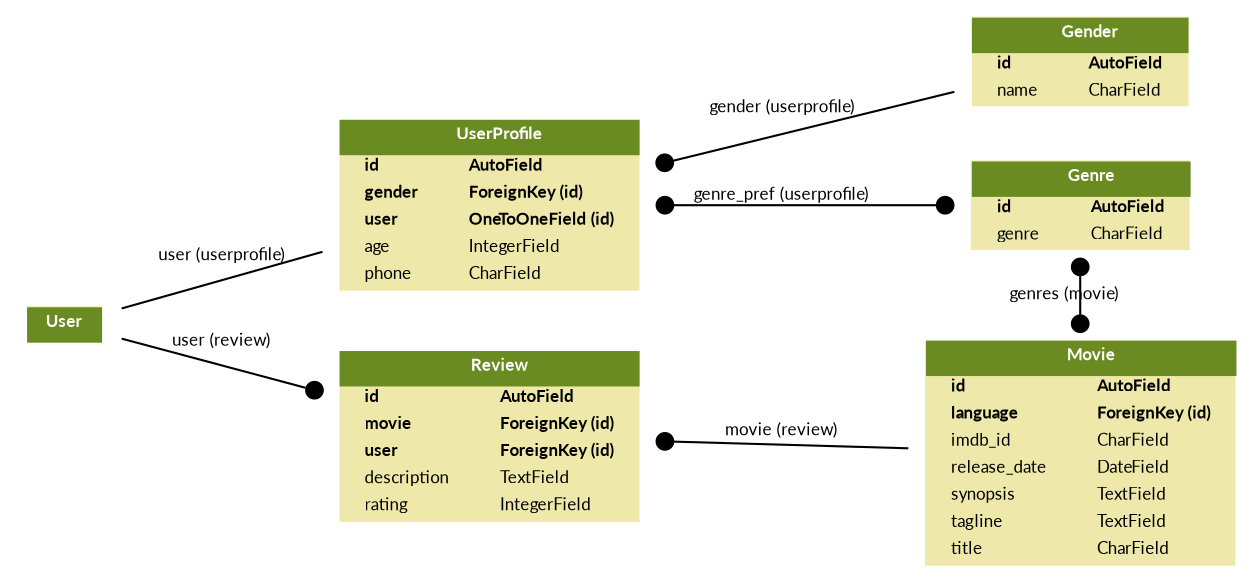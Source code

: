 digraph model_graph {
  // Dotfile by Django-Extensions graph_models
  // Created: 2018-04-03 17:12
  // Cli Options: booking_system -I Movie,User,Review,Genre,UserProfile,Gender
  rankdir = "LR";

  fontname = "Lato"
  fontsize = 8
  splines  = true

  node [
    fontname = "Lato"
    fontsize = 8
    shape = "plaintext"
  ]

  edge [
    fontname = "Lato"
    fontsize = 8
  ]

  // Labels


  booking_system_models_UserProfile [label=<
    <TABLE BGCOLOR="palegoldenrod" BORDER="0" CELLBORDER="0" CELLSPACING="0">
    <TR><TD COLSPAN="2" CELLPADDING="4" ALIGN="CENTER" BGCOLOR="olivedrab4">
    <FONT FACE="Lato Bold" COLOR="white">
    UserProfile
    </FONT></TD></TR>
  
    <TR><TD ALIGN="LEFT" BORDER="0">
    <FONT FACE="Lato Bold">id</FONT>
    </TD><TD ALIGN="LEFT">
    <FONT FACE="Lato Bold">AutoField</FONT>
    </TD></TR>
  
    <TR><TD ALIGN="LEFT" BORDER="0">
    <FONT FACE="Lato Bold">gender</FONT>
    </TD><TD ALIGN="LEFT">
    <FONT FACE="Lato Bold">ForeignKey (id)</FONT>
    </TD></TR>
  
    <TR><TD ALIGN="LEFT" BORDER="0">
    <FONT FACE="Lato Bold">user</FONT>
    </TD><TD ALIGN="LEFT">
    <FONT FACE="Lato Bold">OneToOneField (id)</FONT>
    </TD></TR>
  
    <TR><TD ALIGN="LEFT" BORDER="0">
    <FONT FACE="Lato ">age</FONT>
    </TD><TD ALIGN="LEFT">
    <FONT FACE="Lato ">IntegerField</FONT>
    </TD></TR>
  
    <TR><TD ALIGN="LEFT" BORDER="0">
    <FONT FACE="Lato ">phone</FONT>
    </TD><TD ALIGN="LEFT">
    <FONT FACE="Lato ">CharField</FONT>
    </TD></TR>
  
    </TABLE>
    >]
    { 
        rank = same;

  booking_system_models_Gender [label=<
    <TABLE BGCOLOR="palegoldenrod" BORDER="0" CELLBORDER="0" CELLSPACING="0">
    <TR><TD COLSPAN="2" CELLPADDING="4" ALIGN="CENTER" BGCOLOR="olivedrab4">
    <FONT FACE="Lato Bold" COLOR="white">
    Gender
    </FONT></TD></TR>
  
    <TR><TD ALIGN="LEFT" BORDER="0">
    <FONT FACE="Lato Bold">id</FONT>
    </TD><TD ALIGN="LEFT">
    <FONT FACE="Lato Bold">AutoField</FONT>
    </TD></TR>
  
    <TR><TD ALIGN="LEFT" BORDER="0">
    <FONT FACE="Lato ">name</FONT>
    </TD><TD ALIGN="LEFT">
    <FONT FACE="Lato ">CharField</FONT>
    </TD></TR>
  
    </TABLE>
    >]

  booking_system_models_Genre [label=<
    <TABLE BGCOLOR="palegoldenrod" BORDER="0" CELLBORDER="0" CELLSPACING="0">
    <TR><TD COLSPAN="2" CELLPADDING="4" ALIGN="CENTER" BGCOLOR="olivedrab4">
    <FONT FACE="Lato Bold" COLOR="white">
    Genre
    </FONT></TD></TR>
  
    <TR><TD ALIGN="LEFT" BORDER="0">
    <FONT FACE="Lato Bold">id</FONT>
    </TD><TD ALIGN="LEFT">
    <FONT FACE="Lato Bold">AutoField</FONT>
    </TD></TR>
  
    <TR><TD ALIGN="LEFT" BORDER="0">
    <FONT FACE="Lato ">genre</FONT>
    </TD><TD ALIGN="LEFT">
    <FONT FACE="Lato ">CharField</FONT>
    </TD></TR>
  
    </TABLE>
    >]


  booking_system_models_Movie [label=<
    <TABLE BGCOLOR="palegoldenrod" BORDER="0" CELLBORDER="0" CELLSPACING="0">
    <TR><TD COLSPAN="2" CELLPADDING="4" ALIGN="CENTER" BGCOLOR="olivedrab4">
    <FONT FACE="Lato Bold" COLOR="white">
    Movie
    </FONT></TD></TR>
  
    <TR><TD ALIGN="LEFT" BORDER="0">
    <FONT FACE="Lato Bold">id</FONT>
    </TD><TD ALIGN="LEFT">
    <FONT FACE="Lato Bold">AutoField</FONT>
    </TD></TR>
  
    <TR><TD ALIGN="LEFT" BORDER="0">
    <FONT FACE="Lato Bold">language</FONT>
    </TD><TD ALIGN="LEFT">
    <FONT FACE="Lato Bold">ForeignKey (id)</FONT>
    </TD></TR>
  
    <TR><TD ALIGN="LEFT" BORDER="0">
    <FONT FACE="Lato ">imdb_id</FONT>
    </TD><TD ALIGN="LEFT">
    <FONT FACE="Lato ">CharField</FONT>
    </TD></TR>
  
    <TR><TD ALIGN="LEFT" BORDER="0">
    <FONT FACE="Lato ">release_date</FONT>
    </TD><TD ALIGN="LEFT">
    <FONT FACE="Lato ">DateField</FONT>
    </TD></TR>
  
    <TR><TD ALIGN="LEFT" BORDER="0">
    <FONT FACE="Lato ">synopsis</FONT>
    </TD><TD ALIGN="LEFT">
    <FONT FACE="Lato ">TextField</FONT>
    </TD></TR>
  
    <TR><TD ALIGN="LEFT" BORDER="0">
    <FONT FACE="Lato ">tagline</FONT>
    </TD><TD ALIGN="LEFT">
    <FONT FACE="Lato ">TextField</FONT>
    </TD></TR>
  
    <TR><TD ALIGN="LEFT" BORDER="0">
    <FONT FACE="Lato ">title</FONT>
    </TD><TD ALIGN="LEFT">
    <FONT FACE="Lato ">CharField</FONT>
    </TD></TR>
  
    </TABLE>
    >]
}

  booking_system_models_Review [label=<
    <TABLE BGCOLOR="palegoldenrod" BORDER="0" CELLBORDER="0" CELLSPACING="0">
    <TR><TD COLSPAN="2" CELLPADDING="4" ALIGN="CENTER" BGCOLOR="olivedrab4">
    <FONT FACE="Lato Bold" COLOR="white">
    Review
    </FONT></TD></TR>
  
    <TR><TD ALIGN="LEFT" BORDER="0">
    <FONT FACE="Lato Bold">id</FONT>
    </TD><TD ALIGN="LEFT">
    <FONT FACE="Lato Bold">AutoField</FONT>
    </TD></TR>
  
    <TR><TD ALIGN="LEFT" BORDER="0">
    <FONT FACE="Lato Bold">movie</FONT>
    </TD><TD ALIGN="LEFT">
    <FONT FACE="Lato Bold">ForeignKey (id)</FONT>
    </TD></TR>
  
    <TR><TD ALIGN="LEFT" BORDER="0">
    <FONT FACE="Lato Bold">user</FONT>
    </TD><TD ALIGN="LEFT">
    <FONT FACE="Lato Bold">ForeignKey (id)</FONT>
    </TD></TR>
  
    <TR><TD ALIGN="LEFT" BORDER="0">
    <FONT FACE="Lato ">description</FONT>
    </TD><TD ALIGN="LEFT">
    <FONT FACE="Lato ">TextField</FONT>
    </TD></TR>
  
    <TR><TD ALIGN="LEFT" BORDER="0">
    <FONT FACE="Lato ">rating</FONT>
    </TD><TD ALIGN="LEFT">
    <FONT FACE="Lato ">IntegerField</FONT>
    </TD></TR>
  
    </TABLE>
    >]




  // Relations
  django_contrib_auth_models_User [label=<
  <TABLE BGCOLOR="palegoldenrod" BORDER="0" CELLBORDER="0" CELLSPACING="0">
  <TR><TD COLSPAN="2" CELLPADDING="4" ALIGN="CENTER" BGCOLOR="olivedrab4">
  <FONT FACE="Lato Bold" COLOR="white">User</FONT>
  </TD></TR>
  </TABLE>
  >]

  booking_system_models_UserProfile -> booking_system_models_Gender
  [label="gender (userprofile)"] [arrowhead=none, arrowtail=dot, dir=both];

  booking_system_models_UserProfile -> booking_system_models_Genre
  [label="genre_pref (userprofile)"] [arrowhead=dot arrowtail=dot, dir=both];

/*
  booking_system_models_Movie -> _
  [label=""] ;

  booking_system_models_Movie -> _
  [label=""] ;
  */

  booking_system_models_Genre -> booking_system_models_Movie 
  [label="genres (movie)"] [arrowhead=dot arrowtail=dot, dir=both];
  django_contrib_auth_models_User [label=<
  <TABLE BGCOLOR="palegoldenrod" BORDER="0" CELLBORDER="0" CELLSPACING="0">
  <TR><TD COLSPAN="2" CELLPADDING="4" ALIGN="CENTER" BGCOLOR="olivedrab4">
  <FONT FACE="Lato Bold" COLOR="white">User</FONT>
  </TD></TR>
  </TABLE>
  >]

  django_contrib_auth_models_User -> booking_system_models_Review 
  [label="user (review)"] [arrowhead=dot, arrowtail=none, dir=both];
  django_contrib_auth_models_User -> booking_system_models_UserProfile 
  [label="user (userprofile)"] [arrowhead=none, arrowtail=none, dir=both];

  booking_system_models_Review -> booking_system_models_Movie
  [label="movie (review)"] [arrowhead=none, arrowtail=dot, dir=both];


}

